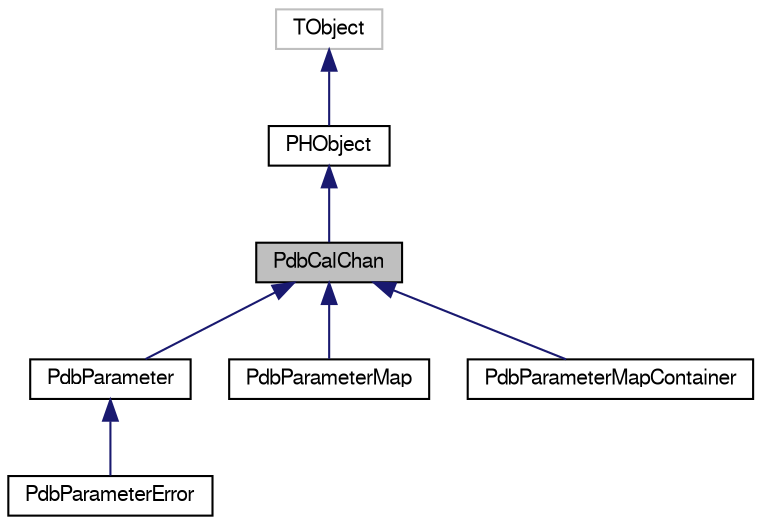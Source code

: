 digraph "PdbCalChan"
{
  bgcolor="transparent";
  edge [fontname="FreeSans",fontsize="10",labelfontname="FreeSans",labelfontsize="10"];
  node [fontname="FreeSans",fontsize="10",shape=record];
  Node1 [label="PdbCalChan",height=0.2,width=0.4,color="black", fillcolor="grey75", style="filled" fontcolor="black"];
  Node2 -> Node1 [dir="back",color="midnightblue",fontsize="10",style="solid",fontname="FreeSans"];
  Node2 [label="PHObject",height=0.2,width=0.4,color="black",URL="$d9/d24/classPHObject.html"];
  Node3 -> Node2 [dir="back",color="midnightblue",fontsize="10",style="solid",fontname="FreeSans"];
  Node3 [label="TObject",height=0.2,width=0.4,color="grey75"];
  Node1 -> Node4 [dir="back",color="midnightblue",fontsize="10",style="solid",fontname="FreeSans"];
  Node4 [label="PdbParameter",height=0.2,width=0.4,color="black",URL="$dc/d07/classPdbParameter.html"];
  Node4 -> Node5 [dir="back",color="midnightblue",fontsize="10",style="solid",fontname="FreeSans"];
  Node5 [label="PdbParameterError",height=0.2,width=0.4,color="black",URL="$d6/d01/classPdbParameterError.html"];
  Node1 -> Node6 [dir="back",color="midnightblue",fontsize="10",style="solid",fontname="FreeSans"];
  Node6 [label="PdbParameterMap",height=0.2,width=0.4,color="black",URL="$d8/d21/classPdbParameterMap.html"];
  Node1 -> Node7 [dir="back",color="midnightblue",fontsize="10",style="solid",fontname="FreeSans"];
  Node7 [label="PdbParameterMapContainer",height=0.2,width=0.4,color="black",URL="$d4/d7d/classPdbParameterMapContainer.html"];
}
